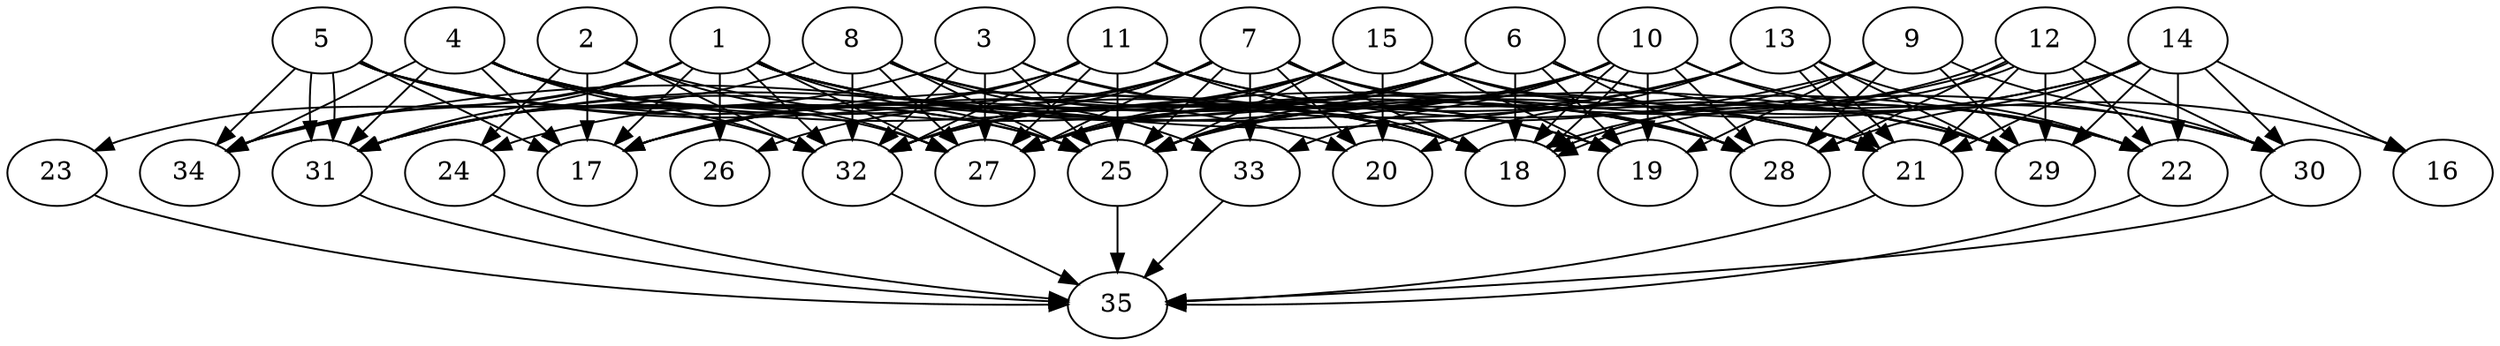 // DAG automatically generated by daggen at Tue Aug  6 16:28:02 2019
// ./daggen --dot -n 35 --ccr 0.5 --fat 0.8 --regular 0.5 --density 0.9 --mindata 5242880 --maxdata 52428800 
digraph G {
  1 [size="97558528", alpha="0.11", expect_size="48779264"] 
  1 -> 17 [size ="48779264"]
  1 -> 18 [size ="48779264"]
  1 -> 19 [size ="48779264"]
  1 -> 21 [size ="48779264"]
  1 -> 23 [size ="48779264"]
  1 -> 25 [size ="48779264"]
  1 -> 26 [size ="48779264"]
  1 -> 27 [size ="48779264"]
  1 -> 29 [size ="48779264"]
  1 -> 31 [size ="48779264"]
  1 -> 32 [size ="48779264"]
  1 -> 34 [size ="48779264"]
  2 [size="36608000", alpha="0.16", expect_size="18304000"] 
  2 -> 17 [size ="18304000"]
  2 -> 21 [size ="18304000"]
  2 -> 24 [size ="18304000"]
  2 -> 27 [size ="18304000"]
  2 -> 32 [size ="18304000"]
  3 [size="30478336", alpha="0.11", expect_size="15239168"] 
  3 -> 19 [size ="15239168"]
  3 -> 22 [size ="15239168"]
  3 -> 25 [size ="15239168"]
  3 -> 27 [size ="15239168"]
  3 -> 31 [size ="15239168"]
  3 -> 32 [size ="15239168"]
  4 [size="20291584", alpha="0.04", expect_size="10145792"] 
  4 -> 17 [size ="10145792"]
  4 -> 18 [size ="10145792"]
  4 -> 25 [size ="10145792"]
  4 -> 27 [size ="10145792"]
  4 -> 28 [size ="10145792"]
  4 -> 31 [size ="10145792"]
  4 -> 32 [size ="10145792"]
  4 -> 34 [size ="10145792"]
  5 [size="77441024", alpha="0.05", expect_size="38720512"] 
  5 -> 17 [size ="38720512"]
  5 -> 18 [size ="38720512"]
  5 -> 20 [size ="38720512"]
  5 -> 25 [size ="38720512"]
  5 -> 31 [size ="38720512"]
  5 -> 31 [size ="38720512"]
  5 -> 32 [size ="38720512"]
  5 -> 34 [size ="38720512"]
  6 [size="67158016", alpha="0.18", expect_size="33579008"] 
  6 -> 16 [size ="33579008"]
  6 -> 17 [size ="33579008"]
  6 -> 18 [size ="33579008"]
  6 -> 19 [size ="33579008"]
  6 -> 25 [size ="33579008"]
  6 -> 27 [size ="33579008"]
  6 -> 28 [size ="33579008"]
  6 -> 30 [size ="33579008"]
  6 -> 31 [size ="33579008"]
  6 -> 32 [size ="33579008"]
  7 [size="69617664", alpha="0.03", expect_size="34808832"] 
  7 -> 18 [size ="34808832"]
  7 -> 20 [size ="34808832"]
  7 -> 24 [size ="34808832"]
  7 -> 25 [size ="34808832"]
  7 -> 26 [size ="34808832"]
  7 -> 27 [size ="34808832"]
  7 -> 28 [size ="34808832"]
  7 -> 29 [size ="34808832"]
  7 -> 32 [size ="34808832"]
  7 -> 33 [size ="34808832"]
  8 [size="20582400", alpha="0.09", expect_size="10291200"] 
  8 -> 18 [size ="10291200"]
  8 -> 25 [size ="10291200"]
  8 -> 27 [size ="10291200"]
  8 -> 28 [size ="10291200"]
  8 -> 32 [size ="10291200"]
  8 -> 33 [size ="10291200"]
  8 -> 34 [size ="10291200"]
  9 [size="93081600", alpha="0.01", expect_size="46540800"] 
  9 -> 17 [size ="46540800"]
  9 -> 18 [size ="46540800"]
  9 -> 19 [size ="46540800"]
  9 -> 28 [size ="46540800"]
  9 -> 29 [size ="46540800"]
  9 -> 30 [size ="46540800"]
  10 [size="11583488", alpha="0.14", expect_size="5791744"] 
  10 -> 18 [size ="5791744"]
  10 -> 18 [size ="5791744"]
  10 -> 19 [size ="5791744"]
  10 -> 22 [size ="5791744"]
  10 -> 25 [size ="5791744"]
  10 -> 28 [size ="5791744"]
  10 -> 29 [size ="5791744"]
  10 -> 31 [size ="5791744"]
  10 -> 32 [size ="5791744"]
  10 -> 33 [size ="5791744"]
  11 [size="101531648", alpha="0.04", expect_size="50765824"] 
  11 -> 17 [size ="50765824"]
  11 -> 18 [size ="50765824"]
  11 -> 25 [size ="50765824"]
  11 -> 27 [size ="50765824"]
  11 -> 29 [size ="50765824"]
  11 -> 30 [size ="50765824"]
  11 -> 31 [size ="50765824"]
  11 -> 32 [size ="50765824"]
  12 [size="58400768", alpha="0.17", expect_size="29200384"] 
  12 -> 18 [size ="29200384"]
  12 -> 18 [size ="29200384"]
  12 -> 21 [size ="29200384"]
  12 -> 22 [size ="29200384"]
  12 -> 27 [size ="29200384"]
  12 -> 28 [size ="29200384"]
  12 -> 29 [size ="29200384"]
  12 -> 30 [size ="29200384"]
  13 [size="38475776", alpha="0.04", expect_size="19237888"] 
  13 -> 20 [size ="19237888"]
  13 -> 21 [size ="19237888"]
  13 -> 21 [size ="19237888"]
  13 -> 22 [size ="19237888"]
  13 -> 25 [size ="19237888"]
  13 -> 29 [size ="19237888"]
  13 -> 34 [size ="19237888"]
  14 [size="88090624", alpha="0.18", expect_size="44045312"] 
  14 -> 16 [size ="44045312"]
  14 -> 21 [size ="44045312"]
  14 -> 22 [size ="44045312"]
  14 -> 25 [size ="44045312"]
  14 -> 27 [size ="44045312"]
  14 -> 28 [size ="44045312"]
  14 -> 29 [size ="44045312"]
  14 -> 30 [size ="44045312"]
  15 [size="12791808", alpha="0.10", expect_size="6395904"] 
  15 -> 17 [size ="6395904"]
  15 -> 19 [size ="6395904"]
  15 -> 20 [size ="6395904"]
  15 -> 21 [size ="6395904"]
  15 -> 22 [size ="6395904"]
  15 -> 25 [size ="6395904"]
  15 -> 27 [size ="6395904"]
  15 -> 32 [size ="6395904"]
  16 [size="36489216", alpha="0.06", expect_size="18244608"] 
  17 [size="28223488", alpha="0.11", expect_size="14111744"] 
  18 [size="43485184", alpha="0.12", expect_size="21742592"] 
  19 [size="88088576", alpha="0.07", expect_size="44044288"] 
  20 [size="91713536", alpha="0.11", expect_size="45856768"] 
  21 [size="61507584", alpha="0.13", expect_size="30753792"] 
  21 -> 35 [size ="30753792"]
  22 [size="78135296", alpha="0.01", expect_size="39067648"] 
  22 -> 35 [size ="39067648"]
  23 [size="63541248", alpha="0.13", expect_size="31770624"] 
  23 -> 35 [size ="31770624"]
  24 [size="82753536", alpha="0.08", expect_size="41376768"] 
  24 -> 35 [size ="41376768"]
  25 [size="73035776", alpha="0.16", expect_size="36517888"] 
  25 -> 35 [size ="36517888"]
  26 [size="24043520", alpha="0.16", expect_size="12021760"] 
  27 [size="50653184", alpha="0.09", expect_size="25326592"] 
  28 [size="103940096", alpha="0.04", expect_size="51970048"] 
  29 [size="64958464", alpha="0.17", expect_size="32479232"] 
  30 [size="98768896", alpha="0.10", expect_size="49384448"] 
  30 -> 35 [size ="49384448"]
  31 [size="56602624", alpha="0.02", expect_size="28301312"] 
  31 -> 35 [size ="28301312"]
  32 [size="25538560", alpha="0.04", expect_size="12769280"] 
  32 -> 35 [size ="12769280"]
  33 [size="31698944", alpha="0.12", expect_size="15849472"] 
  33 -> 35 [size ="15849472"]
  34 [size="95076352", alpha="0.17", expect_size="47538176"] 
  35 [size="36734976", alpha="0.02", expect_size="18367488"] 
}
